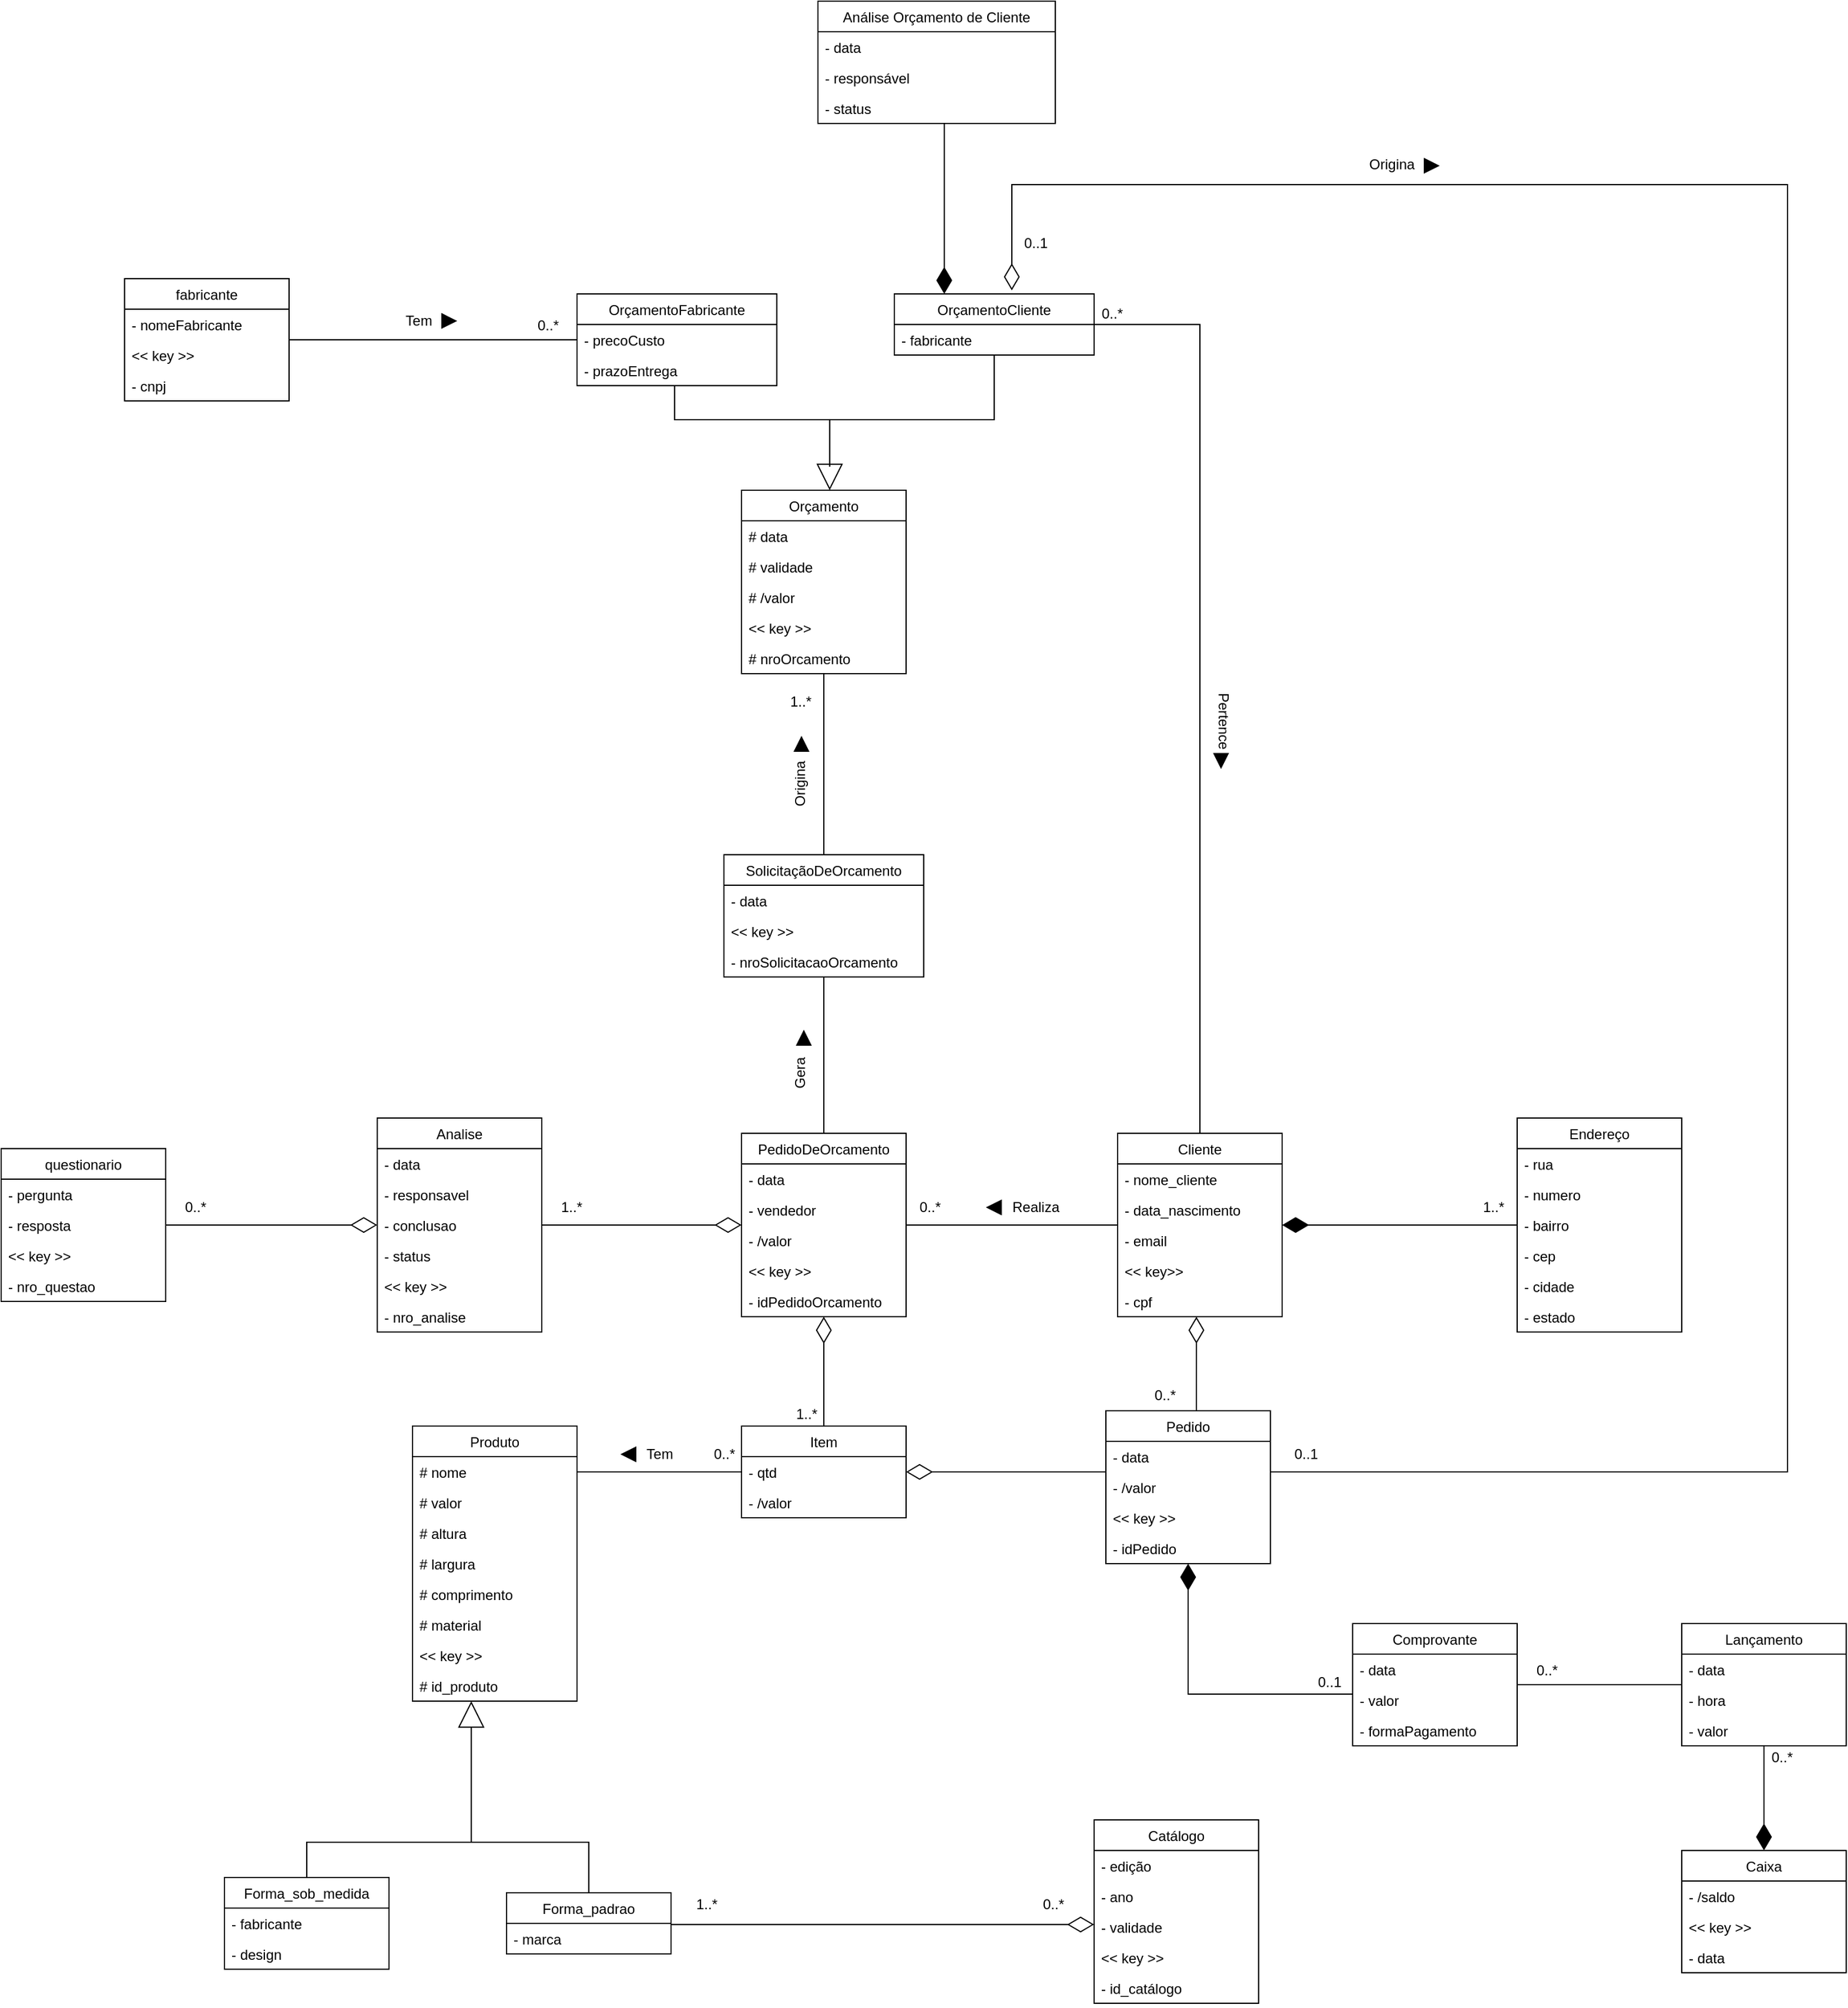 <mxfile version="14.4.3" type="device"><diagram id="e2vKzV6QuCNSiU2bStXR" name="Page-1"><mxGraphModel dx="3760" dy="3313" grid="1" gridSize="10" guides="1" tooltips="1" connect="1" arrows="1" fold="1" page="1" pageScale="1" pageWidth="1169" pageHeight="827" math="0" shadow="0"><root><mxCell id="0"/><mxCell id="1" parent="0"/><mxCell id="QqTK5S3bP_zu9hFnstNz-24" style="edgeStyle=orthogonalEdgeStyle;rounded=0;orthogonalLoop=1;jettySize=auto;html=1;entryX=0.5;entryY=0;entryDx=0;entryDy=0;endArrow=none;endFill=0;startArrow=diamondThin;startFill=0;endSize=20;startSize=20;" parent="1" source="3a0KTcY0mm09DtscwTLL-5" target="QqTK5S3bP_zu9hFnstNz-14" edge="1"><mxGeometry relative="1" as="geometry"/></mxCell><mxCell id="QqTK5S3bP_zu9hFnstNz-68" style="edgeStyle=orthogonalEdgeStyle;rounded=0;orthogonalLoop=1;jettySize=auto;html=1;startSize=20;endArrow=none;endFill=0;endSize=20;" parent="1" source="3a0KTcY0mm09DtscwTLL-5" target="3a0KTcY0mm09DtscwTLL-1" edge="1"><mxGeometry relative="1" as="geometry"/></mxCell><mxCell id="3a0KTcY0mm09DtscwTLL-5" value="PedidoDeOrcamento" style="swimlane;fontStyle=0;childLayout=stackLayout;horizontal=1;startSize=26;fillColor=none;horizontalStack=0;resizeParent=1;resizeParentMax=0;resizeLast=0;collapsible=1;marginBottom=0;" parent="1" vertex="1"><mxGeometry x="-550" y="-797" width="140" height="156" as="geometry"/></mxCell><mxCell id="QqTK5S3bP_zu9hFnstNz-36" value="- data" style="text;strokeColor=none;fillColor=none;align=left;verticalAlign=top;spacingLeft=4;spacingRight=4;overflow=hidden;rotatable=0;points=[[0,0.5],[1,0.5]];portConstraint=eastwest;" parent="3a0KTcY0mm09DtscwTLL-5" vertex="1"><mxGeometry y="26" width="140" height="26" as="geometry"/></mxCell><mxCell id="nL3d8wHXdZ0kr6PMxQUO-36" value="- vendedor" style="text;strokeColor=none;fillColor=none;align=left;verticalAlign=top;spacingLeft=4;spacingRight=4;overflow=hidden;rotatable=0;points=[[0,0.5],[1,0.5]];portConstraint=eastwest;" parent="3a0KTcY0mm09DtscwTLL-5" vertex="1"><mxGeometry y="52" width="140" height="26" as="geometry"/></mxCell><mxCell id="nL3d8wHXdZ0kr6PMxQUO-37" value="- /valor" style="text;strokeColor=none;fillColor=none;align=left;verticalAlign=top;spacingLeft=4;spacingRight=4;overflow=hidden;rotatable=0;points=[[0,0.5],[1,0.5]];portConstraint=eastwest;" parent="3a0KTcY0mm09DtscwTLL-5" vertex="1"><mxGeometry y="78" width="140" height="26" as="geometry"/></mxCell><mxCell id="QqTK5S3bP_zu9hFnstNz-37" value="&lt;&lt; key &gt;&gt;" style="text;strokeColor=none;fillColor=none;align=left;verticalAlign=top;spacingLeft=4;spacingRight=4;overflow=hidden;rotatable=0;points=[[0,0.5],[1,0.5]];portConstraint=eastwest;" parent="3a0KTcY0mm09DtscwTLL-5" vertex="1"><mxGeometry y="104" width="140" height="26" as="geometry"/></mxCell><mxCell id="3a0KTcY0mm09DtscwTLL-6" value="- idPedidoOrcamento" style="text;strokeColor=none;fillColor=none;align=left;verticalAlign=top;spacingLeft=4;spacingRight=4;overflow=hidden;rotatable=0;points=[[0,0.5],[1,0.5]];portConstraint=eastwest;" parent="3a0KTcY0mm09DtscwTLL-5" vertex="1"><mxGeometry y="130" width="140" height="26" as="geometry"/></mxCell><mxCell id="QqTK5S3bP_zu9hFnstNz-82" style="edgeStyle=orthogonalEdgeStyle;rounded=0;orthogonalLoop=1;jettySize=auto;html=1;startArrow=none;startFill=0;startSize=20;endArrow=diamondThin;endFill=0;endSize=20;" parent="1" source="3a0KTcY0mm09DtscwTLL-9" target="3a0KTcY0mm09DtscwTLL-5" edge="1"><mxGeometry relative="1" as="geometry"/></mxCell><mxCell id="3a0KTcY0mm09DtscwTLL-9" value="Analise" style="swimlane;fontStyle=0;childLayout=stackLayout;horizontal=1;startSize=26;fillColor=none;horizontalStack=0;resizeParent=1;resizeParentMax=0;resizeLast=0;collapsible=1;marginBottom=0;" parent="1" vertex="1"><mxGeometry x="-860" y="-810" width="140" height="182" as="geometry"/></mxCell><mxCell id="QqTK5S3bP_zu9hFnstNz-104" value="- data" style="text;strokeColor=none;fillColor=none;align=left;verticalAlign=top;spacingLeft=4;spacingRight=4;overflow=hidden;rotatable=0;points=[[0,0.5],[1,0.5]];portConstraint=eastwest;" parent="3a0KTcY0mm09DtscwTLL-9" vertex="1"><mxGeometry y="26" width="140" height="26" as="geometry"/></mxCell><mxCell id="QqTK5S3bP_zu9hFnstNz-103" value="- responsavel" style="text;strokeColor=none;fillColor=none;align=left;verticalAlign=top;spacingLeft=4;spacingRight=4;overflow=hidden;rotatable=0;points=[[0,0.5],[1,0.5]];portConstraint=eastwest;" parent="3a0KTcY0mm09DtscwTLL-9" vertex="1"><mxGeometry y="52" width="140" height="26" as="geometry"/></mxCell><mxCell id="nL3d8wHXdZ0kr6PMxQUO-34" value="- conclusao" style="text;strokeColor=none;fillColor=none;align=left;verticalAlign=top;spacingLeft=4;spacingRight=4;overflow=hidden;rotatable=0;points=[[0,0.5],[1,0.5]];portConstraint=eastwest;" parent="3a0KTcY0mm09DtscwTLL-9" vertex="1"><mxGeometry y="78" width="140" height="26" as="geometry"/></mxCell><mxCell id="nL3d8wHXdZ0kr6PMxQUO-35" value="- status" style="text;strokeColor=none;fillColor=none;align=left;verticalAlign=top;spacingLeft=4;spacingRight=4;overflow=hidden;rotatable=0;points=[[0,0.5],[1,0.5]];portConstraint=eastwest;" parent="3a0KTcY0mm09DtscwTLL-9" vertex="1"><mxGeometry y="104" width="140" height="26" as="geometry"/></mxCell><mxCell id="si-QHf-i4gaWRMI2a9s8-29" value="&lt;&lt; key &gt;&gt;" style="text;strokeColor=none;fillColor=none;align=left;verticalAlign=top;spacingLeft=4;spacingRight=4;overflow=hidden;rotatable=0;points=[[0,0.5],[1,0.5]];portConstraint=eastwest;" vertex="1" parent="3a0KTcY0mm09DtscwTLL-9"><mxGeometry y="130" width="140" height="26" as="geometry"/></mxCell><mxCell id="si-QHf-i4gaWRMI2a9s8-30" value="- nro_analise" style="text;strokeColor=none;fillColor=none;align=left;verticalAlign=top;spacingLeft=4;spacingRight=4;overflow=hidden;rotatable=0;points=[[0,0.5],[1,0.5]];portConstraint=eastwest;" vertex="1" parent="3a0KTcY0mm09DtscwTLL-9"><mxGeometry y="156" width="140" height="26" as="geometry"/></mxCell><mxCell id="nL3d8wHXdZ0kr6PMxQUO-57" style="edgeStyle=orthogonalEdgeStyle;rounded=0;orthogonalLoop=1;jettySize=auto;html=1;startArrow=none;startFill=0;startSize=20;endArrow=none;endFill=0;endSize=20;" parent="1" source="3a0KTcY0mm09DtscwTLL-13" target="3a0KTcY0mm09DtscwTLL-21" edge="1"><mxGeometry relative="1" as="geometry"/></mxCell><mxCell id="3a0KTcY0mm09DtscwTLL-13" value="fabricante" style="swimlane;fontStyle=0;childLayout=stackLayout;horizontal=1;startSize=26;fillColor=none;horizontalStack=0;resizeParent=1;resizeParentMax=0;resizeLast=0;collapsible=1;marginBottom=0;" parent="1" vertex="1"><mxGeometry x="-1075" y="-1524" width="140" height="104" as="geometry"/></mxCell><mxCell id="5_HMCY0WRMJy622-pJbX-13" value="- nomeFabricante" style="text;strokeColor=none;fillColor=none;align=left;verticalAlign=top;spacingLeft=4;spacingRight=4;overflow=hidden;rotatable=0;points=[[0,0.5],[1,0.5]];portConstraint=eastwest;" parent="3a0KTcY0mm09DtscwTLL-13" vertex="1"><mxGeometry y="26" width="140" height="26" as="geometry"/></mxCell><mxCell id="si-QHf-i4gaWRMI2a9s8-28" value="&lt;&lt; key &gt;&gt;" style="text;strokeColor=none;fillColor=none;align=left;verticalAlign=top;spacingLeft=4;spacingRight=4;overflow=hidden;rotatable=0;points=[[0,0.5],[1,0.5]];portConstraint=eastwest;" vertex="1" parent="3a0KTcY0mm09DtscwTLL-13"><mxGeometry y="52" width="140" height="26" as="geometry"/></mxCell><mxCell id="3a0KTcY0mm09DtscwTLL-15" value="- cnpj" style="text;strokeColor=none;fillColor=none;align=left;verticalAlign=top;spacingLeft=4;spacingRight=4;overflow=hidden;rotatable=0;points=[[0,0.5],[1,0.5]];portConstraint=eastwest;" parent="3a0KTcY0mm09DtscwTLL-13" vertex="1"><mxGeometry y="78" width="140" height="26" as="geometry"/></mxCell><mxCell id="QqTK5S3bP_zu9hFnstNz-92" style="edgeStyle=orthogonalEdgeStyle;rounded=0;orthogonalLoop=1;jettySize=auto;html=1;entryX=0.5;entryY=0;entryDx=0;entryDy=0;startArrow=none;startFill=0;startSize=14;endArrow=none;endFill=0;endSize=14;" parent="1" source="3a0KTcY0mm09DtscwTLL-17" target="3a0KTcY0mm09DtscwTLL-5" edge="1"><mxGeometry relative="1" as="geometry"/></mxCell><mxCell id="3a0KTcY0mm09DtscwTLL-17" value="SolicitaçãoDeOrcamento" style="swimlane;fontStyle=0;childLayout=stackLayout;horizontal=1;startSize=26;fillColor=none;horizontalStack=0;resizeParent=1;resizeParentMax=0;resizeLast=0;collapsible=1;marginBottom=0;" parent="1" vertex="1"><mxGeometry x="-565" y="-1034" width="170" height="104" as="geometry"/></mxCell><mxCell id="nL3d8wHXdZ0kr6PMxQUO-42" value="- data" style="text;strokeColor=none;fillColor=none;align=left;verticalAlign=top;spacingLeft=4;spacingRight=4;overflow=hidden;rotatable=0;points=[[0,0.5],[1,0.5]];portConstraint=eastwest;" parent="3a0KTcY0mm09DtscwTLL-17" vertex="1"><mxGeometry y="26" width="170" height="26" as="geometry"/></mxCell><mxCell id="nL3d8wHXdZ0kr6PMxQUO-43" value="&lt;&lt; key &gt;&gt;" style="text;strokeColor=none;fillColor=none;align=left;verticalAlign=top;spacingLeft=4;spacingRight=4;overflow=hidden;rotatable=0;points=[[0,0.5],[1,0.5]];portConstraint=eastwest;" parent="3a0KTcY0mm09DtscwTLL-17" vertex="1"><mxGeometry y="52" width="170" height="26" as="geometry"/></mxCell><mxCell id="nL3d8wHXdZ0kr6PMxQUO-45" value="- nroSolicitacaoOrcamento" style="text;strokeColor=none;fillColor=none;align=left;verticalAlign=top;spacingLeft=4;spacingRight=4;overflow=hidden;rotatable=0;points=[[0,0.5],[1,0.5]];portConstraint=eastwest;" parent="3a0KTcY0mm09DtscwTLL-17" vertex="1"><mxGeometry y="78" width="170" height="26" as="geometry"/></mxCell><mxCell id="nL3d8wHXdZ0kr6PMxQUO-55" style="edgeStyle=orthogonalEdgeStyle;rounded=0;orthogonalLoop=1;jettySize=auto;html=1;startArrow=none;startFill=0;startSize=20;endArrow=block;endFill=0;endSize=20;" parent="1" source="3a0KTcY0mm09DtscwTLL-21" target="QqTK5S3bP_zu9hFnstNz-26" edge="1"><mxGeometry relative="1" as="geometry"><Array as="points"><mxPoint x="-607" y="-1404"/><mxPoint x="-475" y="-1404"/></Array></mxGeometry></mxCell><mxCell id="3a0KTcY0mm09DtscwTLL-21" value="OrçamentoFabricante" style="swimlane;fontStyle=0;childLayout=stackLayout;horizontal=1;startSize=26;fillColor=none;horizontalStack=0;resizeParent=1;resizeParentMax=0;resizeLast=0;collapsible=1;marginBottom=0;" parent="1" vertex="1"><mxGeometry x="-690" y="-1511" width="170" height="78" as="geometry"/></mxCell><mxCell id="nL3d8wHXdZ0kr6PMxQUO-70" value="- precoCusto" style="text;strokeColor=none;fillColor=none;align=left;verticalAlign=top;spacingLeft=4;spacingRight=4;overflow=hidden;rotatable=0;points=[[0,0.5],[1,0.5]];portConstraint=eastwest;" parent="3a0KTcY0mm09DtscwTLL-21" vertex="1"><mxGeometry y="26" width="170" height="26" as="geometry"/></mxCell><mxCell id="nL3d8wHXdZ0kr6PMxQUO-71" value="- prazoEntrega" style="text;strokeColor=none;fillColor=none;align=left;verticalAlign=top;spacingLeft=4;spacingRight=4;overflow=hidden;rotatable=0;points=[[0,0.5],[1,0.5]];portConstraint=eastwest;" parent="3a0KTcY0mm09DtscwTLL-21" vertex="1"><mxGeometry y="52" width="170" height="26" as="geometry"/></mxCell><mxCell id="QqTK5S3bP_zu9hFnstNz-48" style="edgeStyle=orthogonalEdgeStyle;rounded=0;orthogonalLoop=1;jettySize=auto;html=1;endArrow=diamondThin;endFill=1;endSize=20;startSize=20;" parent="1" source="QqTK5S3bP_zu9hFnstNz-6" target="3a0KTcY0mm09DtscwTLL-1" edge="1"><mxGeometry relative="1" as="geometry"/></mxCell><mxCell id="QqTK5S3bP_zu9hFnstNz-6" value="Endereço" style="swimlane;fontStyle=0;childLayout=stackLayout;horizontal=1;startSize=26;fillColor=none;horizontalStack=0;resizeParent=1;resizeParentMax=0;resizeLast=0;collapsible=1;marginBottom=0;" parent="1" vertex="1"><mxGeometry x="110" y="-810" width="140" height="182" as="geometry"/></mxCell><mxCell id="QqTK5S3bP_zu9hFnstNz-7" value="- rua" style="text;strokeColor=none;fillColor=none;align=left;verticalAlign=top;spacingLeft=4;spacingRight=4;overflow=hidden;rotatable=0;points=[[0,0.5],[1,0.5]];portConstraint=eastwest;" parent="QqTK5S3bP_zu9hFnstNz-6" vertex="1"><mxGeometry y="26" width="140" height="26" as="geometry"/></mxCell><mxCell id="QqTK5S3bP_zu9hFnstNz-8" value="- numero" style="text;strokeColor=none;fillColor=none;align=left;verticalAlign=top;spacingLeft=4;spacingRight=4;overflow=hidden;rotatable=0;points=[[0,0.5],[1,0.5]];portConstraint=eastwest;" parent="QqTK5S3bP_zu9hFnstNz-6" vertex="1"><mxGeometry y="52" width="140" height="26" as="geometry"/></mxCell><mxCell id="QqTK5S3bP_zu9hFnstNz-9" value="- bairro" style="text;strokeColor=none;fillColor=none;align=left;verticalAlign=top;spacingLeft=4;spacingRight=4;overflow=hidden;rotatable=0;points=[[0,0.5],[1,0.5]];portConstraint=eastwest;" parent="QqTK5S3bP_zu9hFnstNz-6" vertex="1"><mxGeometry y="78" width="140" height="26" as="geometry"/></mxCell><mxCell id="QqTK5S3bP_zu9hFnstNz-10" value="- cep" style="text;strokeColor=none;fillColor=none;align=left;verticalAlign=top;spacingLeft=4;spacingRight=4;overflow=hidden;rotatable=0;points=[[0,0.5],[1,0.5]];portConstraint=eastwest;" parent="QqTK5S3bP_zu9hFnstNz-6" vertex="1"><mxGeometry y="104" width="140" height="26" as="geometry"/></mxCell><mxCell id="QqTK5S3bP_zu9hFnstNz-11" value="- cidade" style="text;strokeColor=none;fillColor=none;align=left;verticalAlign=top;spacingLeft=4;spacingRight=4;overflow=hidden;rotatable=0;points=[[0,0.5],[1,0.5]];portConstraint=eastwest;" parent="QqTK5S3bP_zu9hFnstNz-6" vertex="1"><mxGeometry y="130" width="140" height="26" as="geometry"/></mxCell><mxCell id="QqTK5S3bP_zu9hFnstNz-12" value="- estado" style="text;strokeColor=none;fillColor=none;align=left;verticalAlign=top;spacingLeft=4;spacingRight=4;overflow=hidden;rotatable=0;points=[[0,0.5],[1,0.5]];portConstraint=eastwest;" parent="QqTK5S3bP_zu9hFnstNz-6" vertex="1"><mxGeometry y="156" width="140" height="26" as="geometry"/></mxCell><mxCell id="QqTK5S3bP_zu9hFnstNz-14" value="Item" style="swimlane;fontStyle=0;childLayout=stackLayout;horizontal=1;startSize=26;fillColor=none;horizontalStack=0;resizeParent=1;resizeParentMax=0;resizeLast=0;collapsible=1;marginBottom=0;align=center;" parent="1" vertex="1"><mxGeometry x="-550" y="-548" width="140" height="78" as="geometry"/></mxCell><mxCell id="QqTK5S3bP_zu9hFnstNz-15" value="- qtd" style="text;strokeColor=none;fillColor=none;align=left;verticalAlign=top;spacingLeft=4;spacingRight=4;overflow=hidden;rotatable=0;points=[[0,0.5],[1,0.5]];portConstraint=eastwest;" parent="QqTK5S3bP_zu9hFnstNz-14" vertex="1"><mxGeometry y="26" width="140" height="26" as="geometry"/></mxCell><mxCell id="QqTK5S3bP_zu9hFnstNz-16" value="- /valor" style="text;strokeColor=none;fillColor=none;align=left;verticalAlign=top;spacingLeft=4;spacingRight=4;overflow=hidden;rotatable=0;points=[[0,0.5],[1,0.5]];portConstraint=eastwest;" parent="QqTK5S3bP_zu9hFnstNz-14" vertex="1"><mxGeometry y="52" width="140" height="26" as="geometry"/></mxCell><mxCell id="QqTK5S3bP_zu9hFnstNz-67" style="edgeStyle=orthogonalEdgeStyle;rounded=0;orthogonalLoop=1;jettySize=auto;html=1;startSize=20;endArrow=none;endFill=0;endSize=20;" parent="1" source="QqTK5S3bP_zu9hFnstNz-18" target="QqTK5S3bP_zu9hFnstNz-14" edge="1"><mxGeometry relative="1" as="geometry"><Array as="points"><mxPoint x="-650" y="-509"/><mxPoint x="-650" y="-509"/></Array></mxGeometry></mxCell><mxCell id="QqTK5S3bP_zu9hFnstNz-18" value="Produto" style="swimlane;fontStyle=0;childLayout=stackLayout;horizontal=1;startSize=26;fillColor=none;horizontalStack=0;resizeParent=1;resizeParentMax=0;resizeLast=0;collapsible=1;marginBottom=0;align=center;" parent="1" vertex="1"><mxGeometry x="-830" y="-548" width="140" height="234" as="geometry"/></mxCell><mxCell id="QqTK5S3bP_zu9hFnstNz-19" value="# nome" style="text;strokeColor=none;fillColor=none;align=left;verticalAlign=top;spacingLeft=4;spacingRight=4;overflow=hidden;rotatable=0;points=[[0,0.5],[1,0.5]];portConstraint=eastwest;" parent="QqTK5S3bP_zu9hFnstNz-18" vertex="1"><mxGeometry y="26" width="140" height="26" as="geometry"/></mxCell><mxCell id="QqTK5S3bP_zu9hFnstNz-20" value="# valor" style="text;strokeColor=none;fillColor=none;align=left;verticalAlign=top;spacingLeft=4;spacingRight=4;overflow=hidden;rotatable=0;points=[[0,0.5],[1,0.5]];portConstraint=eastwest;" parent="QqTK5S3bP_zu9hFnstNz-18" vertex="1"><mxGeometry y="52" width="140" height="26" as="geometry"/></mxCell><mxCell id="QqTK5S3bP_zu9hFnstNz-40" value="# altura" style="text;strokeColor=none;fillColor=none;align=left;verticalAlign=top;spacingLeft=4;spacingRight=4;overflow=hidden;rotatable=0;points=[[0,0.5],[1,0.5]];portConstraint=eastwest;" parent="QqTK5S3bP_zu9hFnstNz-18" vertex="1"><mxGeometry y="78" width="140" height="26" as="geometry"/></mxCell><mxCell id="QqTK5S3bP_zu9hFnstNz-41" value="# largura" style="text;strokeColor=none;fillColor=none;align=left;verticalAlign=top;spacingLeft=4;spacingRight=4;overflow=hidden;rotatable=0;points=[[0,0.5],[1,0.5]];portConstraint=eastwest;" parent="QqTK5S3bP_zu9hFnstNz-18" vertex="1"><mxGeometry y="104" width="140" height="26" as="geometry"/></mxCell><mxCell id="QqTK5S3bP_zu9hFnstNz-42" value="# comprimento" style="text;strokeColor=none;fillColor=none;align=left;verticalAlign=top;spacingLeft=4;spacingRight=4;overflow=hidden;rotatable=0;points=[[0,0.5],[1,0.5]];portConstraint=eastwest;" parent="QqTK5S3bP_zu9hFnstNz-18" vertex="1"><mxGeometry y="130" width="140" height="26" as="geometry"/></mxCell><mxCell id="QqTK5S3bP_zu9hFnstNz-44" value="# material" style="text;strokeColor=none;fillColor=none;align=left;verticalAlign=top;spacingLeft=4;spacingRight=4;overflow=hidden;rotatable=0;points=[[0,0.5],[1,0.5]];portConstraint=eastwest;" parent="QqTK5S3bP_zu9hFnstNz-18" vertex="1"><mxGeometry y="156" width="140" height="26" as="geometry"/></mxCell><mxCell id="nL3d8wHXdZ0kr6PMxQUO-83" value="&lt;&lt; key &gt;&gt;" style="text;strokeColor=none;fillColor=none;align=left;verticalAlign=top;spacingLeft=4;spacingRight=4;overflow=hidden;rotatable=0;points=[[0,0.5],[1,0.5]];portConstraint=eastwest;" parent="QqTK5S3bP_zu9hFnstNz-18" vertex="1"><mxGeometry y="182" width="140" height="26" as="geometry"/></mxCell><mxCell id="QqTK5S3bP_zu9hFnstNz-21" value="# id_produto" style="text;strokeColor=none;fillColor=none;align=left;verticalAlign=top;spacingLeft=4;spacingRight=4;overflow=hidden;rotatable=0;points=[[0,0.5],[1,0.5]];portConstraint=eastwest;" parent="QqTK5S3bP_zu9hFnstNz-18" vertex="1"><mxGeometry y="208" width="140" height="26" as="geometry"/></mxCell><mxCell id="QqTK5S3bP_zu9hFnstNz-93" style="edgeStyle=orthogonalEdgeStyle;rounded=0;orthogonalLoop=1;jettySize=auto;html=1;startArrow=none;startFill=0;startSize=14;endArrow=none;endFill=0;endSize=14;" parent="1" source="QqTK5S3bP_zu9hFnstNz-26" target="3a0KTcY0mm09DtscwTLL-17" edge="1"><mxGeometry relative="1" as="geometry"/></mxCell><mxCell id="QqTK5S3bP_zu9hFnstNz-26" value="Orçamento" style="swimlane;fontStyle=0;childLayout=stackLayout;horizontal=1;startSize=26;fillColor=none;horizontalStack=0;resizeParent=1;resizeParentMax=0;resizeLast=0;collapsible=1;marginBottom=0;align=center;" parent="1" vertex="1"><mxGeometry x="-550" y="-1344" width="140" height="156" as="geometry"/></mxCell><mxCell id="nL3d8wHXdZ0kr6PMxQUO-41" value="# data" style="text;strokeColor=none;fillColor=none;align=left;verticalAlign=top;spacingLeft=4;spacingRight=4;overflow=hidden;rotatable=0;points=[[0,0.5],[1,0.5]];portConstraint=eastwest;" parent="QqTK5S3bP_zu9hFnstNz-26" vertex="1"><mxGeometry y="26" width="140" height="26" as="geometry"/></mxCell><mxCell id="nL3d8wHXdZ0kr6PMxQUO-63" value="# validade" style="text;strokeColor=none;fillColor=none;align=left;verticalAlign=top;spacingLeft=4;spacingRight=4;overflow=hidden;rotatable=0;points=[[0,0.5],[1,0.5]];portConstraint=eastwest;" parent="QqTK5S3bP_zu9hFnstNz-26" vertex="1"><mxGeometry y="52" width="140" height="26" as="geometry"/></mxCell><mxCell id="nL3d8wHXdZ0kr6PMxQUO-64" value="# /valor" style="text;strokeColor=none;fillColor=none;align=left;verticalAlign=top;spacingLeft=4;spacingRight=4;overflow=hidden;rotatable=0;points=[[0,0.5],[1,0.5]];portConstraint=eastwest;" parent="QqTK5S3bP_zu9hFnstNz-26" vertex="1"><mxGeometry y="78" width="140" height="26" as="geometry"/></mxCell><mxCell id="nL3d8wHXdZ0kr6PMxQUO-44" value="&lt;&lt; key &gt;&gt;" style="text;strokeColor=none;fillColor=none;align=left;verticalAlign=top;spacingLeft=4;spacingRight=4;overflow=hidden;rotatable=0;points=[[0,0.5],[1,0.5]];portConstraint=eastwest;" parent="QqTK5S3bP_zu9hFnstNz-26" vertex="1"><mxGeometry y="104" width="140" height="26" as="geometry"/></mxCell><mxCell id="nL3d8wHXdZ0kr6PMxQUO-46" value="# nroOrcamento" style="text;strokeColor=none;fillColor=none;align=left;verticalAlign=top;spacingLeft=4;spacingRight=4;overflow=hidden;rotatable=0;points=[[0,0.5],[1,0.5]];portConstraint=eastwest;" parent="QqTK5S3bP_zu9hFnstNz-26" vertex="1"><mxGeometry y="130" width="140" height="26" as="geometry"/></mxCell><mxCell id="QqTK5S3bP_zu9hFnstNz-83" style="edgeStyle=orthogonalEdgeStyle;rounded=0;orthogonalLoop=1;jettySize=auto;html=1;startArrow=none;startFill=0;startSize=14;endArrow=diamondThin;endFill=0;endSize=20;" parent="1" source="QqTK5S3bP_zu9hFnstNz-31" target="3a0KTcY0mm09DtscwTLL-9" edge="1"><mxGeometry relative="1" as="geometry"/></mxCell><mxCell id="QqTK5S3bP_zu9hFnstNz-31" value="questionario" style="swimlane;fontStyle=0;childLayout=stackLayout;horizontal=1;startSize=26;fillColor=none;horizontalStack=0;resizeParent=1;resizeParentMax=0;resizeLast=0;collapsible=1;marginBottom=0;align=center;" parent="1" vertex="1"><mxGeometry x="-1180" y="-784" width="140" height="130" as="geometry"/></mxCell><mxCell id="nL3d8wHXdZ0kr6PMxQUO-28" value="- pergunta" style="text;strokeColor=none;fillColor=none;align=left;verticalAlign=top;spacingLeft=4;spacingRight=4;overflow=hidden;rotatable=0;points=[[0,0.5],[1,0.5]];portConstraint=eastwest;" parent="QqTK5S3bP_zu9hFnstNz-31" vertex="1"><mxGeometry y="26" width="140" height="26" as="geometry"/></mxCell><mxCell id="nL3d8wHXdZ0kr6PMxQUO-29" value="- resposta" style="text;strokeColor=none;fillColor=none;align=left;verticalAlign=top;spacingLeft=4;spacingRight=4;overflow=hidden;rotatable=0;points=[[0,0.5],[1,0.5]];portConstraint=eastwest;" parent="QqTK5S3bP_zu9hFnstNz-31" vertex="1"><mxGeometry y="52" width="140" height="26" as="geometry"/></mxCell><mxCell id="si-QHf-i4gaWRMI2a9s8-31" value="&lt;&lt; key &gt;&gt;" style="text;strokeColor=none;fillColor=none;align=left;verticalAlign=top;spacingLeft=4;spacingRight=4;overflow=hidden;rotatable=0;points=[[0,0.5],[1,0.5]];portConstraint=eastwest;" vertex="1" parent="QqTK5S3bP_zu9hFnstNz-31"><mxGeometry y="78" width="140" height="26" as="geometry"/></mxCell><mxCell id="si-QHf-i4gaWRMI2a9s8-32" value="- nro_questao" style="text;strokeColor=none;fillColor=none;align=left;verticalAlign=top;spacingLeft=4;spacingRight=4;overflow=hidden;rotatable=0;points=[[0,0.5],[1,0.5]];portConstraint=eastwest;" vertex="1" parent="QqTK5S3bP_zu9hFnstNz-31"><mxGeometry y="104" width="140" height="26" as="geometry"/></mxCell><mxCell id="QqTK5S3bP_zu9hFnstNz-43" style="edgeStyle=orthogonalEdgeStyle;rounded=0;orthogonalLoop=1;jettySize=auto;html=1;endArrow=block;endFill=0;startArrow=none;startFill=0;endSize=20;exitX=0.5;exitY=0;exitDx=0;exitDy=0;" parent="1" source="QqTK5S3bP_zu9hFnstNz-39" target="QqTK5S3bP_zu9hFnstNz-18" edge="1"><mxGeometry relative="1" as="geometry"><Array as="points"><mxPoint x="-780" y="-194"/></Array></mxGeometry></mxCell><mxCell id="QqTK5S3bP_zu9hFnstNz-39" value="Forma_sob_medida" style="swimlane;fontStyle=0;childLayout=stackLayout;horizontal=1;startSize=26;fillColor=none;horizontalStack=0;resizeParent=1;resizeParentMax=0;resizeLast=0;collapsible=1;marginBottom=0;align=center;" parent="1" vertex="1"><mxGeometry x="-990" y="-164" width="140" height="78" as="geometry"/></mxCell><mxCell id="nL3d8wHXdZ0kr6PMxQUO-10" value="- fabricante" style="text;strokeColor=none;fillColor=none;align=left;verticalAlign=top;spacingLeft=4;spacingRight=4;overflow=hidden;rotatable=0;points=[[0,0.5],[1,0.5]];portConstraint=eastwest;" parent="QqTK5S3bP_zu9hFnstNz-39" vertex="1"><mxGeometry y="26" width="140" height="26" as="geometry"/></mxCell><mxCell id="QqTK5S3bP_zu9hFnstNz-45" value="- design" style="text;strokeColor=none;fillColor=none;align=left;verticalAlign=top;spacingLeft=4;spacingRight=4;overflow=hidden;rotatable=0;points=[[0,0.5],[1,0.5]];portConstraint=eastwest;" parent="QqTK5S3bP_zu9hFnstNz-39" vertex="1"><mxGeometry y="52" width="140" height="26" as="geometry"/></mxCell><mxCell id="3a0KTcY0mm09DtscwTLL-1" value="Cliente" style="swimlane;fontStyle=0;childLayout=stackLayout;horizontal=1;startSize=26;fillColor=none;horizontalStack=0;resizeParent=1;resizeParentMax=0;resizeLast=0;collapsible=1;marginBottom=0;" parent="1" vertex="1"><mxGeometry x="-230" y="-797" width="140" height="156" as="geometry"/></mxCell><mxCell id="3a0KTcY0mm09DtscwTLL-2" value="- nome_cliente" style="text;strokeColor=none;fillColor=none;align=left;verticalAlign=top;spacingLeft=4;spacingRight=4;overflow=hidden;rotatable=0;points=[[0,0.5],[1,0.5]];portConstraint=eastwest;" parent="3a0KTcY0mm09DtscwTLL-1" vertex="1"><mxGeometry y="26" width="140" height="26" as="geometry"/></mxCell><mxCell id="5_HMCY0WRMJy622-pJbX-9" value="- data_nascimento" style="text;strokeColor=none;fillColor=none;align=left;verticalAlign=top;spacingLeft=4;spacingRight=4;overflow=hidden;rotatable=0;points=[[0,0.5],[1,0.5]];portConstraint=eastwest;" parent="3a0KTcY0mm09DtscwTLL-1" vertex="1"><mxGeometry y="52" width="140" height="26" as="geometry"/></mxCell><mxCell id="si-QHf-i4gaWRMI2a9s8-16" value="- email" style="text;strokeColor=none;fillColor=none;align=left;verticalAlign=top;spacingLeft=4;spacingRight=4;overflow=hidden;rotatable=0;points=[[0,0.5],[1,0.5]];portConstraint=eastwest;" vertex="1" parent="3a0KTcY0mm09DtscwTLL-1"><mxGeometry y="78" width="140" height="26" as="geometry"/></mxCell><mxCell id="QqTK5S3bP_zu9hFnstNz-1" value="&lt;&lt; key&gt;&gt;" style="text;strokeColor=none;fillColor=none;align=left;verticalAlign=top;spacingLeft=4;spacingRight=4;overflow=hidden;rotatable=0;points=[[0,0.5],[1,0.5]];portConstraint=eastwest;" parent="3a0KTcY0mm09DtscwTLL-1" vertex="1"><mxGeometry y="104" width="140" height="26" as="geometry"/></mxCell><mxCell id="3a0KTcY0mm09DtscwTLL-4" value="- cpf" style="text;strokeColor=none;fillColor=none;align=left;verticalAlign=top;spacingLeft=4;spacingRight=4;overflow=hidden;rotatable=0;points=[[0,0.5],[1,0.5]];portConstraint=eastwest;" parent="3a0KTcY0mm09DtscwTLL-1" vertex="1"><mxGeometry y="130" width="140" height="26" as="geometry"/></mxCell><mxCell id="QqTK5S3bP_zu9hFnstNz-69" style="edgeStyle=orthogonalEdgeStyle;rounded=0;orthogonalLoop=1;jettySize=auto;html=1;entryX=0.5;entryY=0;entryDx=0;entryDy=0;startSize=20;endArrow=none;endFill=0;endSize=20;" parent="1" source="QqTK5S3bP_zu9hFnstNz-51" target="3a0KTcY0mm09DtscwTLL-1" edge="1"><mxGeometry relative="1" as="geometry"/></mxCell><mxCell id="nL3d8wHXdZ0kr6PMxQUO-56" style="edgeStyle=orthogonalEdgeStyle;rounded=0;orthogonalLoop=1;jettySize=auto;html=1;startArrow=none;startFill=0;startSize=20;endArrow=none;endFill=0;endSize=20;" parent="1" source="QqTK5S3bP_zu9hFnstNz-51" edge="1"><mxGeometry relative="1" as="geometry"><mxPoint x="-475" y="-1364" as="targetPoint"/><Array as="points"><mxPoint x="-335" y="-1404"/><mxPoint x="-475" y="-1404"/></Array></mxGeometry></mxCell><mxCell id="QqTK5S3bP_zu9hFnstNz-51" value="OrçamentoCliente" style="swimlane;fontStyle=0;childLayout=stackLayout;horizontal=1;startSize=26;fillColor=none;horizontalStack=0;resizeParent=1;resizeParentMax=0;resizeLast=0;collapsible=1;marginBottom=0;" parent="1" vertex="1"><mxGeometry x="-420" y="-1511" width="170" height="52" as="geometry"/></mxCell><mxCell id="QqTK5S3bP_zu9hFnstNz-54" value="- fabricante" style="text;strokeColor=none;fillColor=none;align=left;verticalAlign=top;spacingLeft=4;spacingRight=4;overflow=hidden;rotatable=0;points=[[0,0.5],[1,0.5]];portConstraint=eastwest;" parent="QqTK5S3bP_zu9hFnstNz-51" vertex="1"><mxGeometry y="26" width="170" height="26" as="geometry"/></mxCell><mxCell id="QqTK5S3bP_zu9hFnstNz-70" value="1..*" style="text;html=1;strokeColor=none;fillColor=none;align=center;verticalAlign=middle;whiteSpace=wrap;rounded=0;" parent="1" vertex="1"><mxGeometry x="70" y="-744" width="40" height="20" as="geometry"/></mxCell><mxCell id="QqTK5S3bP_zu9hFnstNz-72" value="0..*" style="text;html=1;align=center;verticalAlign=middle;resizable=0;points=[];autosize=1;" parent="1" vertex="1"><mxGeometry x="-405" y="-744" width="30" height="20" as="geometry"/></mxCell><mxCell id="QqTK5S3bP_zu9hFnstNz-73" value="1..*" style="text;html=1;align=center;verticalAlign=middle;resizable=0;points=[];autosize=1;" parent="1" vertex="1"><mxGeometry x="-510" y="-568" width="30" height="20" as="geometry"/></mxCell><mxCell id="QqTK5S3bP_zu9hFnstNz-75" value="0..*" style="text;html=1;align=center;verticalAlign=middle;resizable=0;points=[];autosize=1;" parent="1" vertex="1"><mxGeometry x="-580" y="-534" width="30" height="20" as="geometry"/></mxCell><mxCell id="QqTK5S3bP_zu9hFnstNz-85" value="1..*" style="text;html=1;align=center;verticalAlign=middle;resizable=0;points=[];autosize=1;" parent="1" vertex="1"><mxGeometry x="-710" y="-744" width="30" height="20" as="geometry"/></mxCell><mxCell id="QqTK5S3bP_zu9hFnstNz-86" value="0..*" style="text;html=1;align=center;verticalAlign=middle;resizable=0;points=[];autosize=1;" parent="1" vertex="1"><mxGeometry x="-1030" y="-744" width="30" height="20" as="geometry"/></mxCell><mxCell id="QqTK5S3bP_zu9hFnstNz-98" value="0..*" style="text;html=1;align=center;verticalAlign=middle;resizable=0;points=[];autosize=1;" parent="1" vertex="1"><mxGeometry x="-730" y="-1494" width="30" height="20" as="geometry"/></mxCell><mxCell id="QqTK5S3bP_zu9hFnstNz-101" value="0..*" style="text;html=1;align=center;verticalAlign=middle;resizable=0;points=[];autosize=1;" parent="1" vertex="1"><mxGeometry x="-250" y="-1504" width="30" height="20" as="geometry"/></mxCell><mxCell id="nL3d8wHXdZ0kr6PMxQUO-16" style="edgeStyle=orthogonalEdgeStyle;rounded=0;orthogonalLoop=1;jettySize=auto;html=1;endArrow=none;endFill=0;" parent="1" source="nL3d8wHXdZ0kr6PMxQUO-1" edge="1"><mxGeometry relative="1" as="geometry"><mxPoint x="-780" y="-284" as="targetPoint"/><Array as="points"><mxPoint x="-680" y="-194"/><mxPoint x="-780" y="-194"/></Array></mxGeometry></mxCell><mxCell id="nL3d8wHXdZ0kr6PMxQUO-1" value="Forma_padrao" style="swimlane;fontStyle=0;childLayout=stackLayout;horizontal=1;startSize=26;fillColor=none;horizontalStack=0;resizeParent=1;resizeParentMax=0;resizeLast=0;collapsible=1;marginBottom=0;align=center;" parent="1" vertex="1"><mxGeometry x="-750" y="-151" width="140" height="52" as="geometry"/></mxCell><mxCell id="nL3d8wHXdZ0kr6PMxQUO-11" value="- marca" style="text;strokeColor=none;fillColor=none;align=left;verticalAlign=top;spacingLeft=4;spacingRight=4;overflow=hidden;rotatable=0;points=[[0,0.5],[1,0.5]];portConstraint=eastwest;" parent="nL3d8wHXdZ0kr6PMxQUO-1" vertex="1"><mxGeometry y="26" width="140" height="26" as="geometry"/></mxCell><mxCell id="nL3d8wHXdZ0kr6PMxQUO-19" style="edgeStyle=orthogonalEdgeStyle;rounded=0;orthogonalLoop=1;jettySize=auto;html=1;entryX=1;entryY=0.5;entryDx=0;entryDy=0;endArrow=none;endFill=0;endSize=20;startSize=20;startArrow=diamondThin;startFill=0;" parent="1" source="nL3d8wHXdZ0kr6PMxQUO-12" target="nL3d8wHXdZ0kr6PMxQUO-11" edge="1"><mxGeometry relative="1" as="geometry"><Array as="points"><mxPoint x="-610" y="-124"/></Array></mxGeometry></mxCell><mxCell id="nL3d8wHXdZ0kr6PMxQUO-12" value="Catálogo" style="swimlane;fontStyle=0;childLayout=stackLayout;horizontal=1;startSize=26;fillColor=none;horizontalStack=0;resizeParent=1;resizeParentMax=0;resizeLast=0;collapsible=1;marginBottom=0;" parent="1" vertex="1"><mxGeometry x="-250" y="-213" width="140" height="156" as="geometry"/></mxCell><mxCell id="nL3d8wHXdZ0kr6PMxQUO-17" value="- edição" style="text;strokeColor=none;fillColor=none;align=left;verticalAlign=top;spacingLeft=4;spacingRight=4;overflow=hidden;rotatable=0;points=[[0,0.5],[1,0.5]];portConstraint=eastwest;" parent="nL3d8wHXdZ0kr6PMxQUO-12" vertex="1"><mxGeometry y="26" width="140" height="26" as="geometry"/></mxCell><mxCell id="nL3d8wHXdZ0kr6PMxQUO-18" value="- ano" style="text;strokeColor=none;fillColor=none;align=left;verticalAlign=top;spacingLeft=4;spacingRight=4;overflow=hidden;rotatable=0;points=[[0,0.5],[1,0.5]];portConstraint=eastwest;" parent="nL3d8wHXdZ0kr6PMxQUO-12" vertex="1"><mxGeometry y="52" width="140" height="26" as="geometry"/></mxCell><mxCell id="nL3d8wHXdZ0kr6PMxQUO-20" value="- validade" style="text;strokeColor=none;fillColor=none;align=left;verticalAlign=top;spacingLeft=4;spacingRight=4;overflow=hidden;rotatable=0;points=[[0,0.5],[1,0.5]];portConstraint=eastwest;" parent="nL3d8wHXdZ0kr6PMxQUO-12" vertex="1"><mxGeometry y="78" width="140" height="26" as="geometry"/></mxCell><mxCell id="QqTK5S3bP_zu9hFnstNz-22" value="&lt;&lt; key &gt;&gt;" style="text;strokeColor=none;fillColor=none;align=left;verticalAlign=top;spacingLeft=4;spacingRight=4;overflow=hidden;rotatable=0;points=[[0,0.5],[1,0.5]];portConstraint=eastwest;" parent="nL3d8wHXdZ0kr6PMxQUO-12" vertex="1"><mxGeometry y="104" width="140" height="26" as="geometry"/></mxCell><mxCell id="nL3d8wHXdZ0kr6PMxQUO-15" value="- id_catálogo" style="text;strokeColor=none;fillColor=none;align=left;verticalAlign=top;spacingLeft=4;spacingRight=4;overflow=hidden;rotatable=0;points=[[0,0.5],[1,0.5]];portConstraint=eastwest;" parent="nL3d8wHXdZ0kr6PMxQUO-12" vertex="1"><mxGeometry y="130" width="140" height="26" as="geometry"/></mxCell><mxCell id="nL3d8wHXdZ0kr6PMxQUO-21" value="0..*" style="text;html=1;align=center;verticalAlign=middle;resizable=0;points=[];autosize=1;" parent="1" vertex="1"><mxGeometry x="-300" y="-151" width="30" height="20" as="geometry"/></mxCell><mxCell id="nL3d8wHXdZ0kr6PMxQUO-22" value="1..*" style="text;html=1;align=center;verticalAlign=middle;resizable=0;points=[];autosize=1;" parent="1" vertex="1"><mxGeometry x="-595" y="-151" width="30" height="20" as="geometry"/></mxCell><mxCell id="nL3d8wHXdZ0kr6PMxQUO-40" value="" style="group" parent="1" vertex="1" connectable="0"><mxGeometry x="-652" y="-534" width="52" height="20" as="geometry"/></mxCell><mxCell id="nL3d8wHXdZ0kr6PMxQUO-38" value="Tem" style="text;html=1;align=center;verticalAlign=middle;resizable=0;points=[];autosize=1;" parent="nL3d8wHXdZ0kr6PMxQUO-40" vertex="1"><mxGeometry x="12" width="40" height="20" as="geometry"/></mxCell><mxCell id="nL3d8wHXdZ0kr6PMxQUO-39" value="" style="triangle;whiteSpace=wrap;html=1;align=left;fillColor=#000000;rotation=-180;" parent="nL3d8wHXdZ0kr6PMxQUO-40" vertex="1"><mxGeometry y="4" width="12" height="12" as="geometry"/></mxCell><mxCell id="nL3d8wHXdZ0kr6PMxQUO-51" value="" style="group" parent="1" vertex="1" connectable="0"><mxGeometry x="-510" y="-884" width="20" height="56" as="geometry"/></mxCell><mxCell id="nL3d8wHXdZ0kr6PMxQUO-47" value="Gera" style="text;html=1;align=center;verticalAlign=middle;resizable=0;points=[];autosize=1;rotation=-90;" parent="nL3d8wHXdZ0kr6PMxQUO-51" vertex="1"><mxGeometry x="-10" y="26" width="40" height="20" as="geometry"/></mxCell><mxCell id="nL3d8wHXdZ0kr6PMxQUO-48" value="" style="triangle;whiteSpace=wrap;html=1;align=left;fillColor=#000000;rotation=-90;" parent="nL3d8wHXdZ0kr6PMxQUO-51" vertex="1"><mxGeometry x="7" width="12" height="12" as="geometry"/></mxCell><mxCell id="nL3d8wHXdZ0kr6PMxQUO-52" value="" style="group" parent="1" vertex="1" connectable="0"><mxGeometry x="-510" y="-1134" width="35" height="65" as="geometry"/></mxCell><mxCell id="QqTK5S3bP_zu9hFnstNz-88" value="Origina" style="text;html=1;align=center;verticalAlign=middle;resizable=0;points=[];autosize=1;rotation=-90;" parent="nL3d8wHXdZ0kr6PMxQUO-52" vertex="1"><mxGeometry x="-15" y="30" width="50" height="20" as="geometry"/></mxCell><mxCell id="nL3d8wHXdZ0kr6PMxQUO-49" value="" style="triangle;whiteSpace=wrap;html=1;align=left;fillColor=#000000;rotation=-90;" parent="nL3d8wHXdZ0kr6PMxQUO-52" vertex="1"><mxGeometry x="5" width="12" height="12" as="geometry"/></mxCell><mxCell id="nL3d8wHXdZ0kr6PMxQUO-53" value="1..*" style="text;html=1;align=center;verticalAlign=middle;resizable=0;points=[];autosize=1;" parent="1" vertex="1"><mxGeometry x="-515" y="-1174" width="30" height="20" as="geometry"/></mxCell><mxCell id="nL3d8wHXdZ0kr6PMxQUO-62" value="" style="group" parent="1" vertex="1" connectable="0"><mxGeometry x="-845" y="-1498" width="52" height="20" as="geometry"/></mxCell><mxCell id="nL3d8wHXdZ0kr6PMxQUO-58" value="" style="triangle;whiteSpace=wrap;html=1;align=left;fillColor=#000000;" parent="nL3d8wHXdZ0kr6PMxQUO-62" vertex="1"><mxGeometry x="40" y="4" width="12" height="12" as="geometry"/></mxCell><mxCell id="nL3d8wHXdZ0kr6PMxQUO-59" value="Tem" style="text;html=1;align=center;verticalAlign=middle;resizable=0;points=[];autosize=1;" parent="nL3d8wHXdZ0kr6PMxQUO-62" vertex="1"><mxGeometry width="40" height="20" as="geometry"/></mxCell><mxCell id="nL3d8wHXdZ0kr6PMxQUO-69" value="" style="group" parent="1" vertex="1" connectable="0"><mxGeometry x="-341" y="-744" width="71" height="20" as="geometry"/></mxCell><mxCell id="nL3d8wHXdZ0kr6PMxQUO-66" value="" style="triangle;whiteSpace=wrap;html=1;align=left;fillColor=#000000;rotation=-180;" parent="nL3d8wHXdZ0kr6PMxQUO-69" vertex="1"><mxGeometry y="4" width="12" height="12" as="geometry"/></mxCell><mxCell id="nL3d8wHXdZ0kr6PMxQUO-67" value="Realiza" style="text;html=1;align=center;verticalAlign=middle;resizable=0;points=[];autosize=1;" parent="nL3d8wHXdZ0kr6PMxQUO-69" vertex="1"><mxGeometry x="11" width="60" height="20" as="geometry"/></mxCell><mxCell id="nL3d8wHXdZ0kr6PMxQUO-81" style="edgeStyle=orthogonalEdgeStyle;rounded=0;orthogonalLoop=1;jettySize=auto;html=1;startArrow=none;startFill=0;startSize=20;endArrow=diamondThin;endFill=0;endSize=20;" parent="1" source="nL3d8wHXdZ0kr6PMxQUO-77" target="QqTK5S3bP_zu9hFnstNz-15" edge="1"><mxGeometry relative="1" as="geometry"><Array as="points"><mxPoint x="-290" y="-509"/><mxPoint x="-290" y="-509"/></Array></mxGeometry></mxCell><mxCell id="nL3d8wHXdZ0kr6PMxQUO-84" style="edgeStyle=orthogonalEdgeStyle;rounded=0;orthogonalLoop=1;jettySize=auto;html=1;entryX=0.479;entryY=1;entryDx=0;entryDy=0;entryPerimeter=0;startArrow=none;startFill=0;startSize=20;endArrow=diamondThin;endFill=0;endSize=20;" parent="1" source="nL3d8wHXdZ0kr6PMxQUO-77" target="3a0KTcY0mm09DtscwTLL-4" edge="1"><mxGeometry relative="1" as="geometry"><Array as="points"><mxPoint x="-163" y="-584"/><mxPoint x="-163" y="-584"/></Array></mxGeometry></mxCell><mxCell id="nL3d8wHXdZ0kr6PMxQUO-86" style="edgeStyle=orthogonalEdgeStyle;rounded=0;orthogonalLoop=1;jettySize=auto;html=1;startArrow=none;startFill=0;startSize=20;endArrow=diamondThin;endFill=0;endSize=20;entryX=0.588;entryY=-0.058;entryDx=0;entryDy=0;entryPerimeter=0;" parent="1" source="nL3d8wHXdZ0kr6PMxQUO-77" target="QqTK5S3bP_zu9hFnstNz-51" edge="1"><mxGeometry relative="1" as="geometry"><mxPoint x="-320" y="-1604" as="targetPoint"/><Array as="points"><mxPoint x="340" y="-509"/><mxPoint x="340" y="-1604"/><mxPoint x="-320" y="-1604"/></Array></mxGeometry></mxCell><mxCell id="nL3d8wHXdZ0kr6PMxQUO-77" value="Pedido" style="swimlane;fontStyle=0;childLayout=stackLayout;horizontal=1;startSize=26;fillColor=none;horizontalStack=0;resizeParent=1;resizeParentMax=0;resizeLast=0;collapsible=1;marginBottom=0;align=center;" parent="1" vertex="1"><mxGeometry x="-240" y="-561" width="140" height="130" as="geometry"/></mxCell><mxCell id="Q1lRpgXUf1N5wbPUa3Im-1" value="- data" style="text;strokeColor=none;fillColor=none;align=left;verticalAlign=top;spacingLeft=4;spacingRight=4;overflow=hidden;rotatable=0;points=[[0,0.5],[1,0.5]];portConstraint=eastwest;" parent="nL3d8wHXdZ0kr6PMxQUO-77" vertex="1"><mxGeometry y="26" width="140" height="26" as="geometry"/></mxCell><mxCell id="Q1lRpgXUf1N5wbPUa3Im-2" value="- /valor" style="text;strokeColor=none;fillColor=none;align=left;verticalAlign=top;spacingLeft=4;spacingRight=4;overflow=hidden;rotatable=0;points=[[0,0.5],[1,0.5]];portConstraint=eastwest;" parent="nL3d8wHXdZ0kr6PMxQUO-77" vertex="1"><mxGeometry y="52" width="140" height="26" as="geometry"/></mxCell><mxCell id="nL3d8wHXdZ0kr6PMxQUO-82" value="&lt;&lt; key &gt;&gt;" style="text;strokeColor=none;fillColor=none;align=left;verticalAlign=top;spacingLeft=4;spacingRight=4;overflow=hidden;rotatable=0;points=[[0,0.5],[1,0.5]];portConstraint=eastwest;" parent="nL3d8wHXdZ0kr6PMxQUO-77" vertex="1"><mxGeometry y="78" width="140" height="26" as="geometry"/></mxCell><mxCell id="nL3d8wHXdZ0kr6PMxQUO-80" value="- idPedido" style="text;strokeColor=none;fillColor=none;align=left;verticalAlign=top;spacingLeft=4;spacingRight=4;overflow=hidden;rotatable=0;points=[[0,0.5],[1,0.5]];portConstraint=eastwest;" parent="nL3d8wHXdZ0kr6PMxQUO-77" vertex="1"><mxGeometry y="104" width="140" height="26" as="geometry"/></mxCell><mxCell id="nL3d8wHXdZ0kr6PMxQUO-85" value="0..*" style="text;html=1;align=center;verticalAlign=middle;resizable=0;points=[];autosize=1;" parent="1" vertex="1"><mxGeometry x="-205" y="-584" width="30" height="20" as="geometry"/></mxCell><mxCell id="nL3d8wHXdZ0kr6PMxQUO-95" value="" style="group;rotation=90;" parent="1" vertex="1" connectable="0"><mxGeometry y="-1654" width="20" height="65" as="geometry"/></mxCell><mxCell id="nL3d8wHXdZ0kr6PMxQUO-91" value="Origina" style="text;html=1;align=center;verticalAlign=middle;resizable=0;points=[];autosize=1;rotation=0;" parent="nL3d8wHXdZ0kr6PMxQUO-95" vertex="1"><mxGeometry x="-22" y="23" width="50" height="20" as="geometry"/></mxCell><mxCell id="nL3d8wHXdZ0kr6PMxQUO-92" value="" style="triangle;whiteSpace=wrap;html=1;align=left;fillColor=#000000;rotation=0;" parent="nL3d8wHXdZ0kr6PMxQUO-95" vertex="1"><mxGeometry x="31" y="28" width="12" height="12" as="geometry"/></mxCell><mxCell id="nL3d8wHXdZ0kr6PMxQUO-96" value="0..1" style="text;html=1;align=center;verticalAlign=middle;resizable=0;points=[];autosize=1;" parent="1" vertex="1"><mxGeometry x="-320" y="-1564" width="40" height="20" as="geometry"/></mxCell><mxCell id="nL3d8wHXdZ0kr6PMxQUO-100" value="" style="group;rotation=-180;" parent="1" vertex="1" connectable="0"><mxGeometry x="-150" y="-1174" width="40" height="65" as="geometry"/></mxCell><mxCell id="nL3d8wHXdZ0kr6PMxQUO-101" value="Pertence" style="text;html=1;align=center;verticalAlign=middle;resizable=0;points=[];autosize=1;rotation=-270;" parent="nL3d8wHXdZ0kr6PMxQUO-100" vertex="1"><mxGeometry x="-20" y="16" width="60" height="20" as="geometry"/></mxCell><mxCell id="nL3d8wHXdZ0kr6PMxQUO-102" value="" style="triangle;whiteSpace=wrap;html=1;align=left;fillColor=#000000;rotation=-270;" parent="nL3d8wHXdZ0kr6PMxQUO-100" vertex="1"><mxGeometry x="2" y="54" width="12" height="12" as="geometry"/></mxCell><mxCell id="nL3d8wHXdZ0kr6PMxQUO-103" value="0..1" style="text;html=1;align=center;verticalAlign=middle;resizable=0;points=[];autosize=1;" parent="1" vertex="1"><mxGeometry x="-90" y="-534" width="40" height="20" as="geometry"/></mxCell><mxCell id="HtwnHiSiCyPW3m66GCI8-13" style="edgeStyle=orthogonalEdgeStyle;rounded=0;orthogonalLoop=1;jettySize=auto;html=1;entryX=0.25;entryY=0;entryDx=0;entryDy=0;endArrow=diamondThin;endFill=1;endSize=20;startArrow=none;startFill=0;startSize=20;" parent="1" source="HtwnHiSiCyPW3m66GCI8-7" target="QqTK5S3bP_zu9hFnstNz-51" edge="1"><mxGeometry relative="1" as="geometry"><Array as="points"><mxPoint x="-377" y="-1569"/></Array></mxGeometry></mxCell><mxCell id="HtwnHiSiCyPW3m66GCI8-7" value="Análise Orçamento de Cliente" style="swimlane;fontStyle=0;childLayout=stackLayout;horizontal=1;startSize=26;fillColor=none;horizontalStack=0;resizeParent=1;resizeParentMax=0;resizeLast=0;collapsible=1;marginBottom=0;" parent="1" vertex="1"><mxGeometry x="-485" y="-1760" width="202" height="104" as="geometry"/></mxCell><mxCell id="HtwnHiSiCyPW3m66GCI8-14" value="- data" style="text;strokeColor=none;fillColor=none;align=left;verticalAlign=top;spacingLeft=4;spacingRight=4;overflow=hidden;rotatable=0;points=[[0,0.5],[1,0.5]];portConstraint=eastwest;" parent="HtwnHiSiCyPW3m66GCI8-7" vertex="1"><mxGeometry y="26" width="202" height="26" as="geometry"/></mxCell><mxCell id="HtwnHiSiCyPW3m66GCI8-9" value="- responsável " style="text;strokeColor=none;fillColor=none;align=left;verticalAlign=top;spacingLeft=4;spacingRight=4;overflow=hidden;rotatable=0;points=[[0,0.5],[1,0.5]];portConstraint=eastwest;" parent="HtwnHiSiCyPW3m66GCI8-7" vertex="1"><mxGeometry y="52" width="202" height="26" as="geometry"/></mxCell><mxCell id="HtwnHiSiCyPW3m66GCI8-10" value="- status" style="text;strokeColor=none;fillColor=none;align=left;verticalAlign=top;spacingLeft=4;spacingRight=4;overflow=hidden;rotatable=0;points=[[0,0.5],[1,0.5]];portConstraint=eastwest;" parent="HtwnHiSiCyPW3m66GCI8-7" vertex="1"><mxGeometry y="78" width="202" height="26" as="geometry"/></mxCell><mxCell id="si-QHf-i4gaWRMI2a9s8-1" value="Caixa" style="swimlane;fontStyle=0;childLayout=stackLayout;horizontal=1;startSize=26;fillColor=none;horizontalStack=0;resizeParent=1;resizeParentMax=0;resizeLast=0;collapsible=1;marginBottom=0;" vertex="1" parent="1"><mxGeometry x="250" y="-187" width="140" height="104" as="geometry"/></mxCell><mxCell id="si-QHf-i4gaWRMI2a9s8-2" value="- /saldo" style="text;strokeColor=none;fillColor=none;align=left;verticalAlign=top;spacingLeft=4;spacingRight=4;overflow=hidden;rotatable=0;points=[[0,0.5],[1,0.5]];portConstraint=eastwest;" vertex="1" parent="si-QHf-i4gaWRMI2a9s8-1"><mxGeometry y="26" width="140" height="26" as="geometry"/></mxCell><mxCell id="si-QHf-i4gaWRMI2a9s8-17" value="&lt;&lt; key &gt;&gt;" style="text;strokeColor=none;fillColor=none;align=left;verticalAlign=top;spacingLeft=4;spacingRight=4;overflow=hidden;rotatable=0;points=[[0,0.5],[1,0.5]];portConstraint=eastwest;" vertex="1" parent="si-QHf-i4gaWRMI2a9s8-1"><mxGeometry y="52" width="140" height="26" as="geometry"/></mxCell><mxCell id="si-QHf-i4gaWRMI2a9s8-3" value="- data" style="text;strokeColor=none;fillColor=none;align=left;verticalAlign=top;spacingLeft=4;spacingRight=4;overflow=hidden;rotatable=0;points=[[0,0.5],[1,0.5]];portConstraint=eastwest;" vertex="1" parent="si-QHf-i4gaWRMI2a9s8-1"><mxGeometry y="78" width="140" height="26" as="geometry"/></mxCell><mxCell id="si-QHf-i4gaWRMI2a9s8-22" style="edgeStyle=orthogonalEdgeStyle;rounded=0;orthogonalLoop=1;jettySize=auto;html=1;startSize=20;endArrow=none;endFill=0;endSize=20;" edge="1" parent="1" source="si-QHf-i4gaWRMI2a9s8-5" target="si-QHf-i4gaWRMI2a9s8-18"><mxGeometry relative="1" as="geometry"/></mxCell><mxCell id="si-QHf-i4gaWRMI2a9s8-5" value="Comprovante" style="swimlane;fontStyle=0;childLayout=stackLayout;horizontal=1;startSize=26;fillColor=none;horizontalStack=0;resizeParent=1;resizeParentMax=0;resizeLast=0;collapsible=1;marginBottom=0;" vertex="1" parent="1"><mxGeometry x="-30" y="-380" width="140" height="104" as="geometry"/></mxCell><mxCell id="si-QHf-i4gaWRMI2a9s8-14" value="- data" style="text;strokeColor=none;fillColor=none;align=left;verticalAlign=top;spacingLeft=4;spacingRight=4;overflow=hidden;rotatable=0;points=[[0,0.5],[1,0.5]];portConstraint=eastwest;" vertex="1" parent="si-QHf-i4gaWRMI2a9s8-5"><mxGeometry y="26" width="140" height="26" as="geometry"/></mxCell><mxCell id="si-QHf-i4gaWRMI2a9s8-15" value="- valor" style="text;strokeColor=none;fillColor=none;align=left;verticalAlign=top;spacingLeft=4;spacingRight=4;overflow=hidden;rotatable=0;points=[[0,0.5],[1,0.5]];portConstraint=eastwest;" vertex="1" parent="si-QHf-i4gaWRMI2a9s8-5"><mxGeometry y="52" width="140" height="26" as="geometry"/></mxCell><mxCell id="si-QHf-i4gaWRMI2a9s8-8" value="- formaPagamento" style="text;strokeColor=none;fillColor=none;align=left;verticalAlign=top;spacingLeft=4;spacingRight=4;overflow=hidden;rotatable=0;points=[[0,0.5],[1,0.5]];portConstraint=eastwest;" vertex="1" parent="si-QHf-i4gaWRMI2a9s8-5"><mxGeometry y="78" width="140" height="26" as="geometry"/></mxCell><mxCell id="si-QHf-i4gaWRMI2a9s8-9" style="edgeStyle=orthogonalEdgeStyle;rounded=0;orthogonalLoop=1;jettySize=auto;html=1;endArrow=diamondThin;endFill=1;endSize=20;startSize=20;" edge="1" parent="1" source="si-QHf-i4gaWRMI2a9s8-5" target="nL3d8wHXdZ0kr6PMxQUO-77"><mxGeometry relative="1" as="geometry"><mxPoint x="-30" y="-340.971" as="sourcePoint"/><Array as="points"><mxPoint x="-170" y="-320"/></Array></mxGeometry></mxCell><mxCell id="si-QHf-i4gaWRMI2a9s8-10" value="0..1" style="text;html=1;align=center;verticalAlign=middle;resizable=0;points=[];autosize=1;" vertex="1" parent="1"><mxGeometry x="-70" y="-340" width="40" height="20" as="geometry"/></mxCell><mxCell id="si-QHf-i4gaWRMI2a9s8-23" style="edgeStyle=orthogonalEdgeStyle;rounded=0;orthogonalLoop=1;jettySize=auto;html=1;entryX=0.5;entryY=0;entryDx=0;entryDy=0;startSize=20;endArrow=diamondThin;endFill=1;endSize=20;" edge="1" parent="1" source="si-QHf-i4gaWRMI2a9s8-18" target="si-QHf-i4gaWRMI2a9s8-1"><mxGeometry relative="1" as="geometry"/></mxCell><mxCell id="si-QHf-i4gaWRMI2a9s8-18" value="Lançamento" style="swimlane;fontStyle=0;childLayout=stackLayout;horizontal=1;startSize=26;fillColor=none;horizontalStack=0;resizeParent=1;resizeParentMax=0;resizeLast=0;collapsible=1;marginBottom=0;" vertex="1" parent="1"><mxGeometry x="250" y="-380" width="140" height="104" as="geometry"/></mxCell><mxCell id="si-QHf-i4gaWRMI2a9s8-19" value="- data" style="text;strokeColor=none;fillColor=none;align=left;verticalAlign=top;spacingLeft=4;spacingRight=4;overflow=hidden;rotatable=0;points=[[0,0.5],[1,0.5]];portConstraint=eastwest;" vertex="1" parent="si-QHf-i4gaWRMI2a9s8-18"><mxGeometry y="26" width="140" height="26" as="geometry"/></mxCell><mxCell id="si-QHf-i4gaWRMI2a9s8-21" value="- hora" style="text;strokeColor=none;fillColor=none;align=left;verticalAlign=top;spacingLeft=4;spacingRight=4;overflow=hidden;rotatable=0;points=[[0,0.5],[1,0.5]];portConstraint=eastwest;" vertex="1" parent="si-QHf-i4gaWRMI2a9s8-18"><mxGeometry y="52" width="140" height="26" as="geometry"/></mxCell><mxCell id="si-QHf-i4gaWRMI2a9s8-20" value="- valor" style="text;strokeColor=none;fillColor=none;align=left;verticalAlign=top;spacingLeft=4;spacingRight=4;overflow=hidden;rotatable=0;points=[[0,0.5],[1,0.5]];portConstraint=eastwest;" vertex="1" parent="si-QHf-i4gaWRMI2a9s8-18"><mxGeometry y="78" width="140" height="26" as="geometry"/></mxCell><mxCell id="si-QHf-i4gaWRMI2a9s8-24" value="0..*" style="text;html=1;align=center;verticalAlign=middle;resizable=0;points=[];autosize=1;" vertex="1" parent="1"><mxGeometry x="320" y="-276" width="30" height="20" as="geometry"/></mxCell><mxCell id="si-QHf-i4gaWRMI2a9s8-26" value="0..*" style="text;html=1;align=center;verticalAlign=middle;resizable=0;points=[];autosize=1;" vertex="1" parent="1"><mxGeometry x="120" y="-350" width="30" height="20" as="geometry"/></mxCell></root></mxGraphModel></diagram></mxfile>